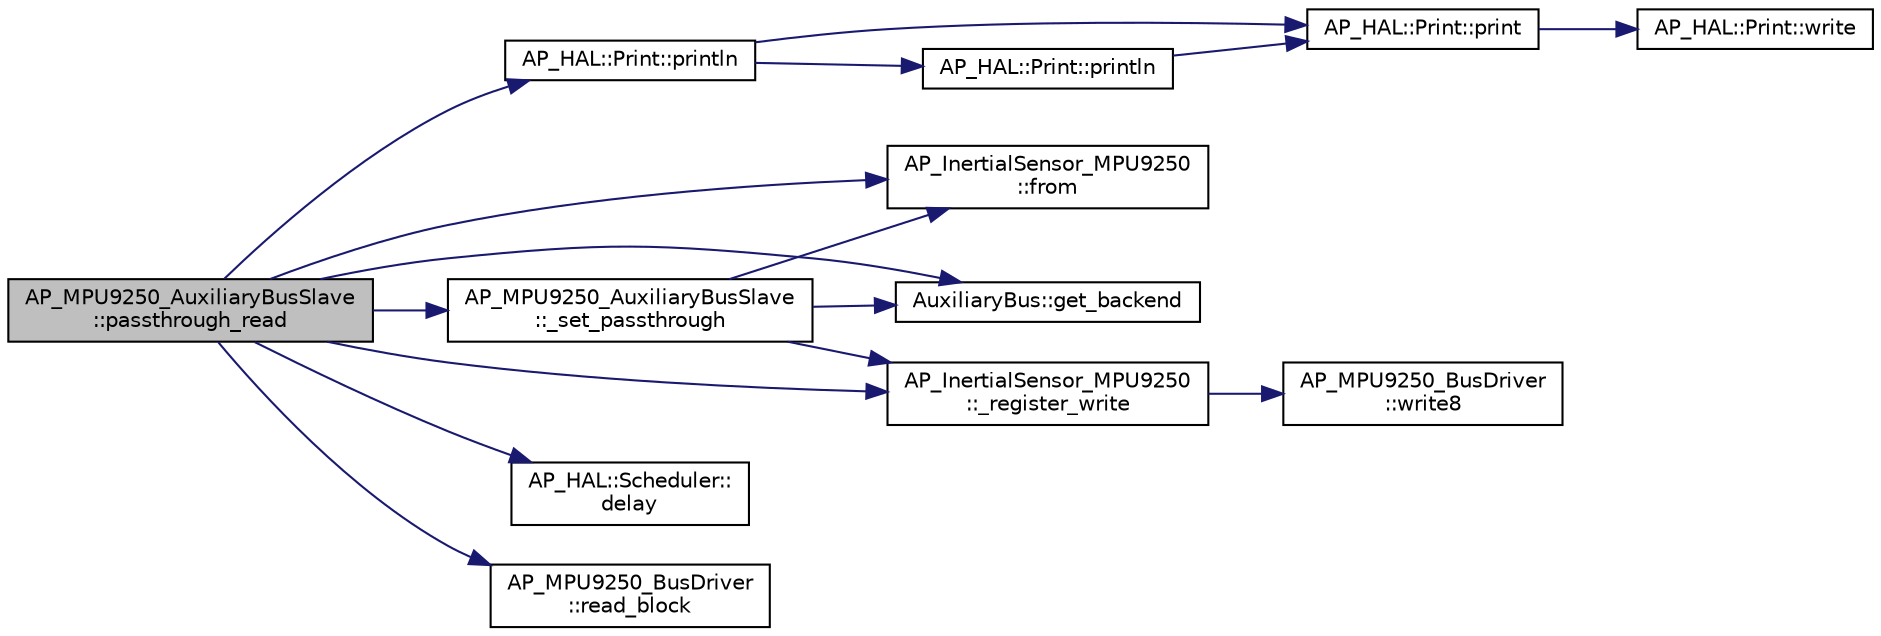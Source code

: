 digraph "AP_MPU9250_AuxiliaryBusSlave::passthrough_read"
{
 // INTERACTIVE_SVG=YES
  edge [fontname="Helvetica",fontsize="10",labelfontname="Helvetica",labelfontsize="10"];
  node [fontname="Helvetica",fontsize="10",shape=record];
  rankdir="LR";
  Node1 [label="AP_MPU9250_AuxiliaryBusSlave\l::passthrough_read",height=0.2,width=0.4,color="black", fillcolor="grey75", style="filled", fontcolor="black"];
  Node1 -> Node2 [color="midnightblue",fontsize="10",style="solid",fontname="Helvetica"];
  Node2 [label="AP_HAL::Print::println",height=0.2,width=0.4,color="black", fillcolor="white", style="filled",URL="$classAP__HAL_1_1Print.html#ad337ce3f7977411b7d34d47a51e5737e"];
  Node2 -> Node3 [color="midnightblue",fontsize="10",style="solid",fontname="Helvetica"];
  Node3 [label="AP_HAL::Print::print",height=0.2,width=0.4,color="black", fillcolor="white", style="filled",URL="$classAP__HAL_1_1Print.html#acfe80773011eb17dfb52c2fba517a093"];
  Node3 -> Node4 [color="midnightblue",fontsize="10",style="solid",fontname="Helvetica"];
  Node4 [label="AP_HAL::Print::write",height=0.2,width=0.4,color="black", fillcolor="white", style="filled",URL="$classAP__HAL_1_1Print.html#acc65391952a43334f8f5c9bef341f501"];
  Node2 -> Node5 [color="midnightblue",fontsize="10",style="solid",fontname="Helvetica"];
  Node5 [label="AP_HAL::Print::println",height=0.2,width=0.4,color="black", fillcolor="white", style="filled",URL="$classAP__HAL_1_1Print.html#a169b128f9e22f0c15883768f580541a2"];
  Node5 -> Node3 [color="midnightblue",fontsize="10",style="solid",fontname="Helvetica"];
  Node1 -> Node6 [color="midnightblue",fontsize="10",style="solid",fontname="Helvetica"];
  Node6 [label="AP_MPU9250_AuxiliaryBusSlave\l::_set_passthrough",height=0.2,width=0.4,color="black", fillcolor="white", style="filled",URL="$classAP__MPU9250__AuxiliaryBusSlave.html#afb7d797be3df7ed5213dd4307c09d5d1"];
  Node6 -> Node7 [color="midnightblue",fontsize="10",style="solid",fontname="Helvetica"];
  Node7 [label="AP_InertialSensor_MPU9250\l::from",height=0.2,width=0.4,color="black", fillcolor="white", style="filled",URL="$classAP__InertialSensor__MPU9250.html#a8c40da0d9dc81494c386add96a6e895d"];
  Node6 -> Node8 [color="midnightblue",fontsize="10",style="solid",fontname="Helvetica"];
  Node8 [label="AuxiliaryBus::get_backend",height=0.2,width=0.4,color="black", fillcolor="white", style="filled",URL="$classAuxiliaryBus.html#a7d513f164a0edd7971f187e79ba931b2"];
  Node6 -> Node9 [color="midnightblue",fontsize="10",style="solid",fontname="Helvetica"];
  Node9 [label="AP_InertialSensor_MPU9250\l::_register_write",height=0.2,width=0.4,color="black", fillcolor="white", style="filled",URL="$classAP__InertialSensor__MPU9250.html#ab9756f81c969773aed6da1cb4ef1a28e"];
  Node9 -> Node10 [color="midnightblue",fontsize="10",style="solid",fontname="Helvetica"];
  Node10 [label="AP_MPU9250_BusDriver\l::write8",height=0.2,width=0.4,color="black", fillcolor="white", style="filled",URL="$classAP__MPU9250__BusDriver.html#ac12829bcef0b50c4f91393832857223b"];
  Node1 -> Node11 [color="midnightblue",fontsize="10",style="solid",fontname="Helvetica"];
  Node11 [label="AP_HAL::Scheduler::\ldelay",height=0.2,width=0.4,color="black", fillcolor="white", style="filled",URL="$classAP__HAL_1_1Scheduler.html#ab3175e2e6223ccfe82f957e41cc12b26"];
  Node1 -> Node7 [color="midnightblue",fontsize="10",style="solid",fontname="Helvetica"];
  Node1 -> Node8 [color="midnightblue",fontsize="10",style="solid",fontname="Helvetica"];
  Node1 -> Node12 [color="midnightblue",fontsize="10",style="solid",fontname="Helvetica"];
  Node12 [label="AP_MPU9250_BusDriver\l::read_block",height=0.2,width=0.4,color="black", fillcolor="white", style="filled",URL="$classAP__MPU9250__BusDriver.html#a9f044e0ebff8711cb0813ec45fa45bc9"];
  Node1 -> Node9 [color="midnightblue",fontsize="10",style="solid",fontname="Helvetica"];
}
